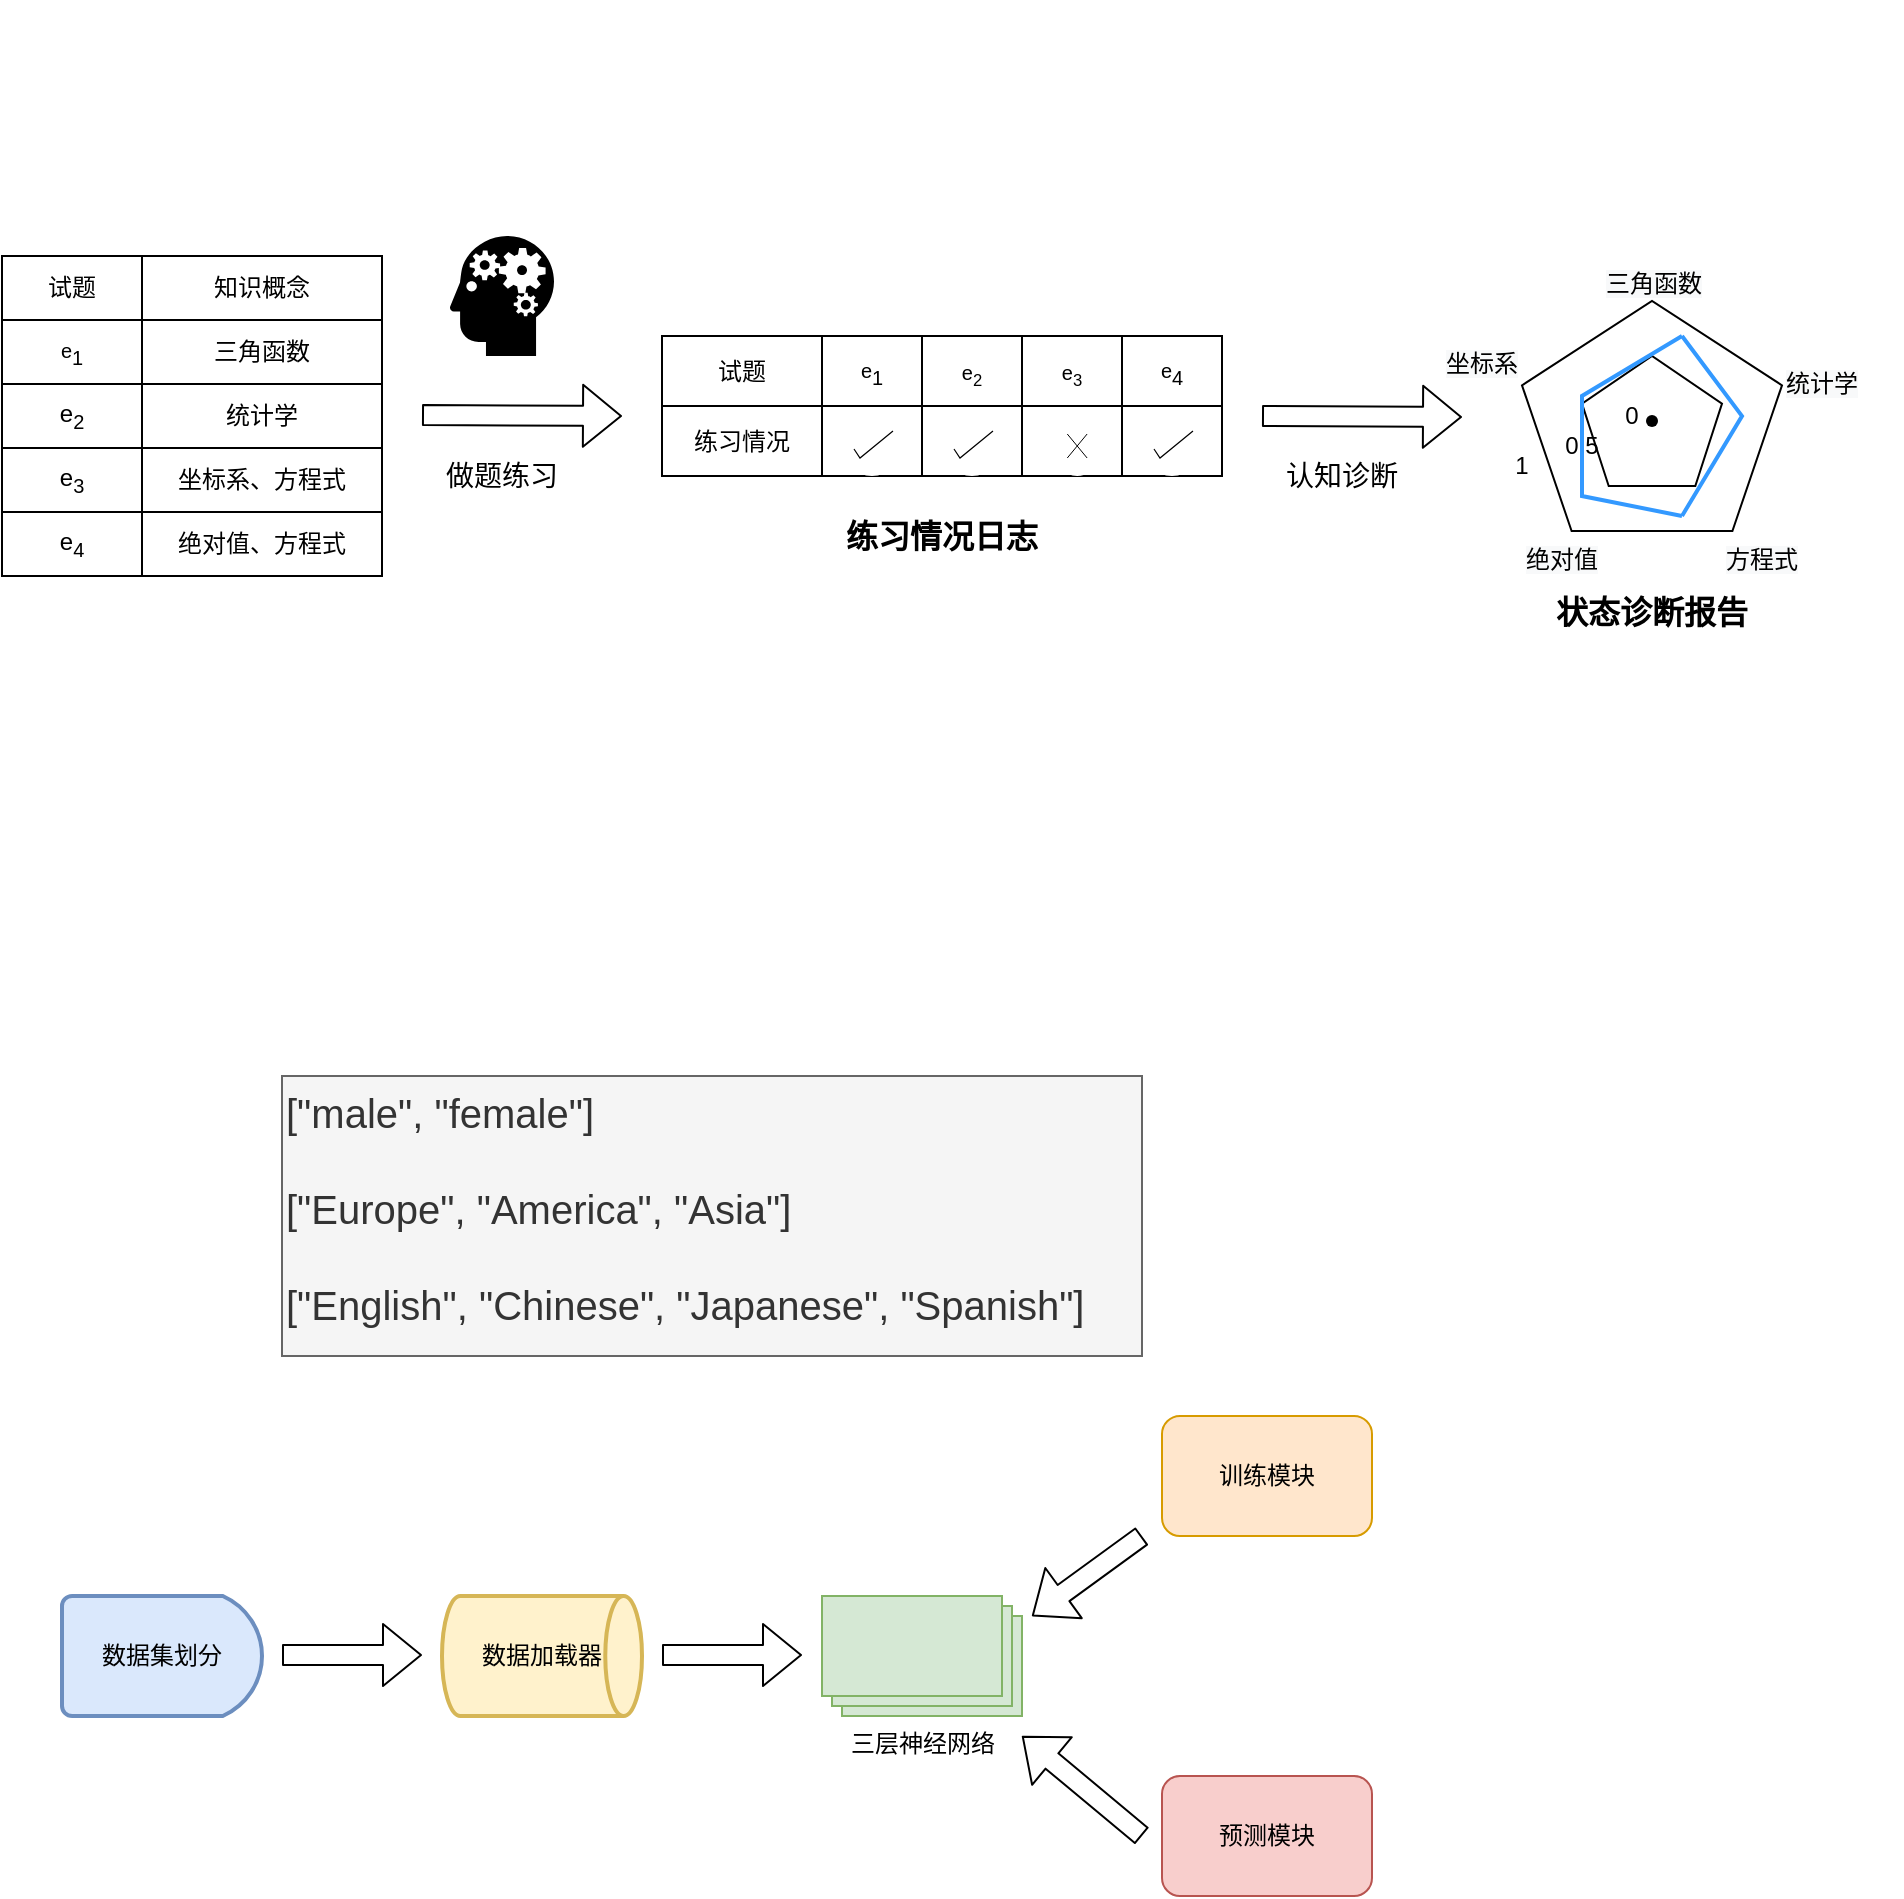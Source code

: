 <mxfile version="14.6.6" type="github">
  <diagram id="WIb8dC19WEZNupY6U4wO" name="Page-1">
    <mxGraphModel dx="1209" dy="749" grid="1" gridSize="10" guides="1" tooltips="1" connect="1" arrows="1" fold="1" page="1" pageScale="1" pageWidth="827" pageHeight="1169" math="0" shadow="0">
      <root>
        <mxCell id="0" />
        <mxCell id="1" parent="0" />
        <mxCell id="kRK_aA-54_VkBkXTAaHv-73" value="" style="whiteSpace=wrap;html=1;shape=mxgraph.basic.pentagon;strokeColor=#000000;fillColor=#FFFFFF;gradientColor=none;" parent="1" vertex="1">
          <mxGeometry x="850" y="412.5" width="130" height="115" as="geometry" />
        </mxCell>
        <mxCell id="kRK_aA-54_VkBkXTAaHv-6" value="" style="shape=table;html=1;whiteSpace=wrap;startSize=0;container=1;collapsible=0;childLayout=tableLayout;" parent="1" vertex="1">
          <mxGeometry x="90" y="390" width="190" height="160" as="geometry" />
        </mxCell>
        <mxCell id="kRK_aA-54_VkBkXTAaHv-7" value="" style="shape=partialRectangle;html=1;whiteSpace=wrap;collapsible=0;dropTarget=0;pointerEvents=0;fillColor=none;top=0;left=0;bottom=0;right=0;points=[[0,0.5],[1,0.5]];portConstraint=eastwest;" parent="kRK_aA-54_VkBkXTAaHv-6" vertex="1">
          <mxGeometry width="190" height="32" as="geometry" />
        </mxCell>
        <mxCell id="kRK_aA-54_VkBkXTAaHv-8" value="试题" style="shape=partialRectangle;html=1;whiteSpace=wrap;connectable=0;overflow=hidden;fillColor=none;top=0;left=0;bottom=0;right=0;" parent="kRK_aA-54_VkBkXTAaHv-7" vertex="1">
          <mxGeometry width="70" height="32" as="geometry" />
        </mxCell>
        <mxCell id="kRK_aA-54_VkBkXTAaHv-9" value="知识概念" style="shape=partialRectangle;html=1;whiteSpace=wrap;connectable=0;overflow=hidden;fillColor=none;top=0;left=0;bottom=0;right=0;" parent="kRK_aA-54_VkBkXTAaHv-7" vertex="1">
          <mxGeometry x="70" width="120" height="32" as="geometry" />
        </mxCell>
        <mxCell id="kRK_aA-54_VkBkXTAaHv-10" value="" style="shape=partialRectangle;html=1;whiteSpace=wrap;collapsible=0;dropTarget=0;pointerEvents=0;fillColor=none;top=0;left=0;bottom=0;right=0;points=[[0,0.5],[1,0.5]];portConstraint=eastwest;" parent="kRK_aA-54_VkBkXTAaHv-6" vertex="1">
          <mxGeometry y="32" width="190" height="32" as="geometry" />
        </mxCell>
        <mxCell id="kRK_aA-54_VkBkXTAaHv-11" value="&lt;span style=&quot;font-size: 10px&quot;&gt;e&lt;/span&gt;&lt;sub&gt;&lt;font style=&quot;font-size: 10px&quot;&gt;1&lt;/font&gt;&lt;/sub&gt;" style="shape=partialRectangle;html=1;whiteSpace=wrap;connectable=0;overflow=hidden;fillColor=none;top=0;left=0;bottom=0;right=0;" parent="kRK_aA-54_VkBkXTAaHv-10" vertex="1">
          <mxGeometry width="70" height="32" as="geometry" />
        </mxCell>
        <mxCell id="kRK_aA-54_VkBkXTAaHv-12" value="三角函数" style="shape=partialRectangle;html=1;whiteSpace=wrap;connectable=0;overflow=hidden;fillColor=none;top=0;left=0;bottom=0;right=0;" parent="kRK_aA-54_VkBkXTAaHv-10" vertex="1">
          <mxGeometry x="70" width="120" height="32" as="geometry" />
        </mxCell>
        <mxCell id="kRK_aA-54_VkBkXTAaHv-13" value="" style="shape=partialRectangle;html=1;whiteSpace=wrap;collapsible=0;dropTarget=0;pointerEvents=0;fillColor=none;top=0;left=0;bottom=0;right=0;points=[[0,0.5],[1,0.5]];portConstraint=eastwest;" parent="kRK_aA-54_VkBkXTAaHv-6" vertex="1">
          <mxGeometry y="64" width="190" height="32" as="geometry" />
        </mxCell>
        <mxCell id="kRK_aA-54_VkBkXTAaHv-14" value="e&lt;sub&gt;2&lt;/sub&gt;" style="shape=partialRectangle;html=1;whiteSpace=wrap;connectable=0;overflow=hidden;fillColor=none;top=0;left=0;bottom=0;right=0;" parent="kRK_aA-54_VkBkXTAaHv-13" vertex="1">
          <mxGeometry width="70" height="32" as="geometry" />
        </mxCell>
        <mxCell id="kRK_aA-54_VkBkXTAaHv-15" value="统计学" style="shape=partialRectangle;html=1;whiteSpace=wrap;connectable=0;overflow=hidden;fillColor=none;top=0;left=0;bottom=0;right=0;" parent="kRK_aA-54_VkBkXTAaHv-13" vertex="1">
          <mxGeometry x="70" width="120" height="32" as="geometry" />
        </mxCell>
        <mxCell id="kRK_aA-54_VkBkXTAaHv-16" value="" style="shape=partialRectangle;html=1;whiteSpace=wrap;collapsible=0;dropTarget=0;pointerEvents=0;fillColor=none;top=0;left=0;bottom=0;right=0;points=[[0,0.5],[1,0.5]];portConstraint=eastwest;" parent="kRK_aA-54_VkBkXTAaHv-6" vertex="1">
          <mxGeometry y="96" width="190" height="32" as="geometry" />
        </mxCell>
        <mxCell id="kRK_aA-54_VkBkXTAaHv-17" value="e&lt;sub&gt;3&lt;/sub&gt;" style="shape=partialRectangle;html=1;whiteSpace=wrap;connectable=0;overflow=hidden;fillColor=none;top=0;left=0;bottom=0;right=0;" parent="kRK_aA-54_VkBkXTAaHv-16" vertex="1">
          <mxGeometry width="70" height="32" as="geometry" />
        </mxCell>
        <mxCell id="kRK_aA-54_VkBkXTAaHv-18" value="坐标系、方程式" style="shape=partialRectangle;html=1;whiteSpace=wrap;connectable=0;overflow=hidden;fillColor=none;top=0;left=0;bottom=0;right=0;" parent="kRK_aA-54_VkBkXTAaHv-16" vertex="1">
          <mxGeometry x="70" width="120" height="32" as="geometry" />
        </mxCell>
        <mxCell id="kRK_aA-54_VkBkXTAaHv-19" value="" style="shape=partialRectangle;html=1;whiteSpace=wrap;collapsible=0;dropTarget=0;pointerEvents=0;fillColor=none;top=0;left=0;bottom=0;right=0;points=[[0,0.5],[1,0.5]];portConstraint=eastwest;" parent="kRK_aA-54_VkBkXTAaHv-6" vertex="1">
          <mxGeometry y="128" width="190" height="32" as="geometry" />
        </mxCell>
        <mxCell id="kRK_aA-54_VkBkXTAaHv-20" value="e&lt;sub&gt;4&lt;/sub&gt;" style="shape=partialRectangle;html=1;whiteSpace=wrap;connectable=0;overflow=hidden;fillColor=none;top=0;left=0;bottom=0;right=0;" parent="kRK_aA-54_VkBkXTAaHv-19" vertex="1">
          <mxGeometry width="70" height="32" as="geometry" />
        </mxCell>
        <mxCell id="kRK_aA-54_VkBkXTAaHv-21" value="绝对值、方程式" style="shape=partialRectangle;html=1;whiteSpace=wrap;connectable=0;overflow=hidden;fillColor=none;top=0;left=0;bottom=0;right=0;" parent="kRK_aA-54_VkBkXTAaHv-19" vertex="1">
          <mxGeometry x="70" width="120" height="32" as="geometry" />
        </mxCell>
        <mxCell id="kRK_aA-54_VkBkXTAaHv-45" value="" style="shape=flexArrow;endArrow=classic;html=1;" parent="1" edge="1">
          <mxGeometry width="50" height="50" relative="1" as="geometry">
            <mxPoint x="300" y="469.5" as="sourcePoint" />
            <mxPoint x="400" y="470" as="targetPoint" />
          </mxGeometry>
        </mxCell>
        <mxCell id="kRK_aA-54_VkBkXTAaHv-46" value="&lt;font style=&quot;font-size: 14px&quot;&gt;做题练习&lt;/font&gt;" style="text;html=1;strokeColor=none;fillColor=none;align=center;verticalAlign=middle;whiteSpace=wrap;rounded=0;" parent="1" vertex="1">
          <mxGeometry x="310" y="490" width="60" height="20" as="geometry" />
        </mxCell>
        <mxCell id="kRK_aA-54_VkBkXTAaHv-47" value="" style="shape=table;html=1;whiteSpace=wrap;startSize=0;container=1;collapsible=0;childLayout=tableLayout;" parent="1" vertex="1">
          <mxGeometry x="420" y="430" width="280" height="70" as="geometry" />
        </mxCell>
        <mxCell id="kRK_aA-54_VkBkXTAaHv-48" value="" style="shape=partialRectangle;html=1;whiteSpace=wrap;collapsible=0;dropTarget=0;pointerEvents=0;fillColor=none;top=0;left=0;bottom=0;right=0;points=[[0,0.5],[1,0.5]];portConstraint=eastwest;" parent="kRK_aA-54_VkBkXTAaHv-47" vertex="1">
          <mxGeometry width="280" height="35" as="geometry" />
        </mxCell>
        <mxCell id="kRK_aA-54_VkBkXTAaHv-49" value="试题" style="shape=partialRectangle;html=1;whiteSpace=wrap;connectable=0;overflow=hidden;fillColor=none;top=0;left=0;bottom=0;right=0;" parent="kRK_aA-54_VkBkXTAaHv-48" vertex="1">
          <mxGeometry width="80" height="35" as="geometry" />
        </mxCell>
        <mxCell id="kRK_aA-54_VkBkXTAaHv-50" value="&lt;span style=&quot;font-size: 10px&quot;&gt;e&lt;/span&gt;&lt;sub&gt;1&lt;/sub&gt;" style="shape=partialRectangle;html=1;whiteSpace=wrap;connectable=0;overflow=hidden;fillColor=none;top=0;left=0;bottom=0;right=0;" parent="kRK_aA-54_VkBkXTAaHv-48" vertex="1">
          <mxGeometry x="80" width="50" height="35" as="geometry" />
        </mxCell>
        <mxCell id="kRK_aA-54_VkBkXTAaHv-51" value="&lt;span style=&quot;font-size: 10px&quot;&gt;e&lt;sub&gt;2&lt;/sub&gt;&lt;/span&gt;" style="shape=partialRectangle;html=1;whiteSpace=wrap;connectable=0;overflow=hidden;fillColor=none;top=0;left=0;bottom=0;right=0;" parent="kRK_aA-54_VkBkXTAaHv-48" vertex="1">
          <mxGeometry x="130" width="50" height="35" as="geometry" />
        </mxCell>
        <mxCell id="kRK_aA-54_VkBkXTAaHv-52" value="&lt;span style=&quot;font-size: 10px&quot;&gt;e&lt;sub&gt;3&lt;/sub&gt;&lt;/span&gt;" style="shape=partialRectangle;html=1;whiteSpace=wrap;connectable=0;overflow=hidden;fillColor=none;top=0;left=0;bottom=0;right=0;" parent="kRK_aA-54_VkBkXTAaHv-48" vertex="1">
          <mxGeometry x="180" width="50" height="35" as="geometry" />
        </mxCell>
        <mxCell id="kRK_aA-54_VkBkXTAaHv-53" value="&lt;span style=&quot;font-size: 10px&quot;&gt;e&lt;/span&gt;&lt;sub&gt;4&lt;/sub&gt;" style="shape=partialRectangle;html=1;whiteSpace=wrap;connectable=0;overflow=hidden;fillColor=none;top=0;left=0;bottom=0;right=0;" parent="kRK_aA-54_VkBkXTAaHv-48" vertex="1">
          <mxGeometry x="230" width="50" height="35" as="geometry" />
        </mxCell>
        <mxCell id="kRK_aA-54_VkBkXTAaHv-54" value="" style="shape=partialRectangle;html=1;whiteSpace=wrap;collapsible=0;dropTarget=0;pointerEvents=0;fillColor=none;top=0;left=0;bottom=0;right=0;points=[[0,0.5],[1,0.5]];portConstraint=eastwest;" parent="kRK_aA-54_VkBkXTAaHv-47" vertex="1">
          <mxGeometry y="35" width="280" height="35" as="geometry" />
        </mxCell>
        <mxCell id="kRK_aA-54_VkBkXTAaHv-55" value="练习情况" style="shape=partialRectangle;html=1;whiteSpace=wrap;connectable=0;overflow=hidden;fillColor=none;top=0;left=0;bottom=0;right=0;" parent="kRK_aA-54_VkBkXTAaHv-54" vertex="1">
          <mxGeometry width="80" height="35" as="geometry" />
        </mxCell>
        <mxCell id="kRK_aA-54_VkBkXTAaHv-56" value="" style="shape=partialRectangle;html=1;whiteSpace=wrap;connectable=0;overflow=hidden;fillColor=none;top=0;left=0;bottom=0;right=0;" parent="kRK_aA-54_VkBkXTAaHv-54" vertex="1">
          <mxGeometry x="80" width="50" height="35" as="geometry" />
        </mxCell>
        <mxCell id="kRK_aA-54_VkBkXTAaHv-57" value="" style="shape=partialRectangle;html=1;whiteSpace=wrap;connectable=0;overflow=hidden;fillColor=none;top=0;left=0;bottom=0;right=0;" parent="kRK_aA-54_VkBkXTAaHv-54" vertex="1">
          <mxGeometry x="130" width="50" height="35" as="geometry" />
        </mxCell>
        <mxCell id="kRK_aA-54_VkBkXTAaHv-58" value="" style="shape=partialRectangle;html=1;whiteSpace=wrap;connectable=0;overflow=hidden;fillColor=none;top=0;left=0;bottom=0;right=0;" parent="kRK_aA-54_VkBkXTAaHv-54" vertex="1">
          <mxGeometry x="180" width="50" height="35" as="geometry" />
        </mxCell>
        <mxCell id="kRK_aA-54_VkBkXTAaHv-59" value="" style="shape=partialRectangle;html=1;whiteSpace=wrap;connectable=0;overflow=hidden;fillColor=none;top=0;left=0;bottom=0;right=0;" parent="kRK_aA-54_VkBkXTAaHv-54" vertex="1">
          <mxGeometry x="230" width="50" height="35" as="geometry" />
        </mxCell>
        <mxCell id="kRK_aA-54_VkBkXTAaHv-62" value="" style="shape=mxgraph.signs.healthcare.mental_health;html=1;pointerEvents=1;fillColor=#000000;strokeColor=none;verticalLabelPosition=bottom;verticalAlign=top;align=center;" parent="1" vertex="1">
          <mxGeometry x="314" y="380" width="52" height="60" as="geometry" />
        </mxCell>
        <mxCell id="kRK_aA-54_VkBkXTAaHv-65" value="" style="html=1;verticalLabelPosition=bottom;labelBackgroundColor=#ffffff;verticalAlign=top;shadow=0;dashed=0;strokeWidth=2;shape=mxgraph.ios7.misc.select;fillColor=#FFFFFF;" parent="1" vertex="1">
          <mxGeometry x="510" y="470" width="30" height="30" as="geometry" />
        </mxCell>
        <mxCell id="kRK_aA-54_VkBkXTAaHv-66" value="" style="html=1;verticalLabelPosition=bottom;labelBackgroundColor=#ffffff;verticalAlign=top;shadow=0;dashed=0;strokeWidth=2;shape=mxgraph.ios7.misc.remove;" parent="1" vertex="1">
          <mxGeometry x="610" y="470" width="30" height="30" as="geometry" />
        </mxCell>
        <mxCell id="kRK_aA-54_VkBkXTAaHv-67" value="" style="html=1;verticalLabelPosition=bottom;labelBackgroundColor=#ffffff;verticalAlign=top;shadow=0;dashed=0;strokeWidth=2;shape=mxgraph.ios7.misc.select;fillColor=#FFFFFF;" parent="1" vertex="1">
          <mxGeometry x="560" y="470" width="30" height="30" as="geometry" />
        </mxCell>
        <mxCell id="kRK_aA-54_VkBkXTAaHv-68" value="" style="html=1;verticalLabelPosition=bottom;labelBackgroundColor=#ffffff;verticalAlign=top;shadow=0;dashed=0;strokeWidth=2;shape=mxgraph.ios7.misc.select;fillColor=#FFFFFF;" parent="1" vertex="1">
          <mxGeometry x="660" y="470" width="30" height="30" as="geometry" />
        </mxCell>
        <mxCell id="kRK_aA-54_VkBkXTAaHv-69" value="&lt;font style=&quot;font-size: 16px&quot;&gt;&lt;b&gt;练习情况日志&lt;br&gt;&lt;/b&gt;&lt;/font&gt;" style="text;html=1;strokeColor=none;fillColor=none;align=center;verticalAlign=middle;whiteSpace=wrap;rounded=0;" parent="1" vertex="1">
          <mxGeometry x="510" y="520" width="100" height="20" as="geometry" />
        </mxCell>
        <mxCell id="kRK_aA-54_VkBkXTAaHv-70" value="" style="shape=flexArrow;endArrow=classic;html=1;" parent="1" edge="1">
          <mxGeometry width="50" height="50" relative="1" as="geometry">
            <mxPoint x="720" y="470" as="sourcePoint" />
            <mxPoint x="820" y="470.5" as="targetPoint" />
          </mxGeometry>
        </mxCell>
        <mxCell id="kRK_aA-54_VkBkXTAaHv-71" value="&lt;font style=&quot;font-size: 14px&quot;&gt;认知诊断&lt;/font&gt;" style="text;html=1;strokeColor=none;fillColor=none;align=center;verticalAlign=middle;whiteSpace=wrap;rounded=0;" parent="1" vertex="1">
          <mxGeometry x="730" y="490" width="60" height="20" as="geometry" />
        </mxCell>
        <mxCell id="kRK_aA-54_VkBkXTAaHv-74" value="&lt;span style=&quot;color: rgb(0, 0, 0); font-family: helvetica; font-size: 12px; font-style: normal; font-weight: 400; letter-spacing: normal; text-align: center; text-indent: 0px; text-transform: none; word-spacing: 0px; background-color: rgb(248, 249, 250); display: inline; float: none;&quot;&gt;三角函数&lt;/span&gt;" style="text;whiteSpace=wrap;html=1;" parent="1" vertex="1">
          <mxGeometry x="890" y="390" width="50" height="20" as="geometry" />
        </mxCell>
        <mxCell id="kRK_aA-54_VkBkXTAaHv-75" value="&lt;span style=&quot;color: rgb(0, 0, 0); font-family: helvetica; font-size: 12px; font-style: normal; font-weight: 400; letter-spacing: normal; text-align: center; text-indent: 0px; text-transform: none; word-spacing: 0px; background-color: rgb(248, 249, 250); display: inline; float: none;&quot;&gt;统计学&lt;/span&gt;" style="text;whiteSpace=wrap;html=1;" parent="1" vertex="1">
          <mxGeometry x="980" y="440" width="60" height="30" as="geometry" />
        </mxCell>
        <mxCell id="kRK_aA-54_VkBkXTAaHv-76" value="&lt;span style=&quot;color: rgb(0, 0, 0); font-family: helvetica; font-size: 12px; font-style: normal; font-weight: 400; letter-spacing: normal; text-align: center; text-indent: 0px; text-transform: none; word-spacing: 0px; background-color: rgb(248, 249, 250); display: inline; float: none;&quot;&gt;方程式&lt;/span&gt;" style="text;whiteSpace=wrap;html=1;" parent="1" vertex="1">
          <mxGeometry x="950" y="527.5" width="60" height="30" as="geometry" />
        </mxCell>
        <mxCell id="kRK_aA-54_VkBkXTAaHv-77" value="&lt;span style=&quot;color: rgb(0, 0, 0); font-family: helvetica; font-size: 12px; font-style: normal; font-weight: 400; letter-spacing: normal; text-align: center; text-indent: 0px; text-transform: none; word-spacing: 0px; background-color: rgb(248, 249, 250); display: inline; float: none;&quot;&gt;绝对值&lt;/span&gt;" style="text;whiteSpace=wrap;html=1;" parent="1" vertex="1">
          <mxGeometry x="850" y="527.5" width="60" height="30" as="geometry" />
        </mxCell>
        <mxCell id="kRK_aA-54_VkBkXTAaHv-78" value="&lt;span style=&quot;color: rgb(0, 0, 0); font-family: helvetica; font-size: 12px; font-style: normal; font-weight: 400; letter-spacing: normal; text-align: center; text-indent: 0px; text-transform: none; word-spacing: 0px; background-color: rgb(248, 249, 250); display: inline; float: none;&quot;&gt;坐标系&lt;/span&gt;" style="text;whiteSpace=wrap;html=1;" parent="1" vertex="1">
          <mxGeometry x="810" y="430" width="60" height="30" as="geometry" />
        </mxCell>
        <mxCell id="kRK_aA-54_VkBkXTAaHv-80" value="" style="whiteSpace=wrap;html=1;shape=mxgraph.basic.pentagon;strokeColor=#000000;fillColor=#FFFFFF;gradientColor=none;" parent="1" vertex="1">
          <mxGeometry x="880" y="440" width="70" height="65" as="geometry" />
        </mxCell>
        <mxCell id="kRK_aA-54_VkBkXTAaHv-81" value="0" style="text;html=1;strokeColor=none;fillColor=none;align=center;verticalAlign=middle;whiteSpace=wrap;rounded=0;" parent="1" vertex="1">
          <mxGeometry x="895" y="460" width="20" height="20" as="geometry" />
        </mxCell>
        <mxCell id="kRK_aA-54_VkBkXTAaHv-83" value="" style="shape=waypoint;sketch=0;size=6;pointerEvents=1;points=[];fillColor=none;resizable=0;rotatable=0;perimeter=centerPerimeter;snapToPoint=1;strokeColor=#000000;" parent="1" vertex="1">
          <mxGeometry x="895" y="452.5" width="40" height="40" as="geometry" />
        </mxCell>
        <mxCell id="kRK_aA-54_VkBkXTAaHv-84" value="0.5" style="text;html=1;strokeColor=none;fillColor=none;align=center;verticalAlign=middle;whiteSpace=wrap;rounded=0;" parent="1" vertex="1">
          <mxGeometry x="870" y="475" width="20" height="20" as="geometry" />
        </mxCell>
        <mxCell id="kRK_aA-54_VkBkXTAaHv-85" value="1" style="text;html=1;strokeColor=none;fillColor=none;align=center;verticalAlign=middle;whiteSpace=wrap;rounded=0;" parent="1" vertex="1">
          <mxGeometry x="840" y="485" width="20" height="20" as="geometry" />
        </mxCell>
        <mxCell id="kRK_aA-54_VkBkXTAaHv-92" style="rounded=0;orthogonalLoop=1;jettySize=auto;html=1;endArrow=none;endFill=0;strokeColor=#3399FF;strokeWidth=2;" parent="1" edge="1">
          <mxGeometry relative="1" as="geometry">
            <mxPoint x="930" y="430" as="targetPoint" />
            <mxPoint x="930" y="520" as="sourcePoint" />
            <Array as="points">
              <mxPoint x="960" y="470" />
            </Array>
          </mxGeometry>
        </mxCell>
        <mxCell id="kRK_aA-54_VkBkXTAaHv-90" style="edgeStyle=none;rounded=0;orthogonalLoop=1;jettySize=auto;html=1;exitX=1;exitY=1;exitDx=0;exitDy=0;" parent="1" edge="1">
          <mxGeometry relative="1" as="geometry">
            <mxPoint x="580" y="270" as="sourcePoint" />
            <mxPoint x="580" y="270" as="targetPoint" />
          </mxGeometry>
        </mxCell>
        <mxCell id="kRK_aA-54_VkBkXTAaHv-91" style="edgeStyle=none;rounded=0;orthogonalLoop=1;jettySize=auto;html=1;endArrow=none;endFill=0;strokeColor=#3399FF;strokeWidth=2;" parent="1" edge="1">
          <mxGeometry relative="1" as="geometry">
            <mxPoint x="930" y="520" as="sourcePoint" />
            <mxPoint x="930" y="430" as="targetPoint" />
            <Array as="points">
              <mxPoint x="880" y="510" />
              <mxPoint x="880" y="460" />
            </Array>
          </mxGeometry>
        </mxCell>
        <mxCell id="kRK_aA-54_VkBkXTAaHv-93" value="&lt;span style=&quot;font-size: 16px&quot;&gt;&lt;b&gt;状态诊断报告&lt;/b&gt;&lt;br&gt;&lt;/span&gt;" style="text;html=1;strokeColor=none;fillColor=none;align=center;verticalAlign=middle;whiteSpace=wrap;rounded=0;" parent="1" vertex="1">
          <mxGeometry x="865" y="557.5" width="100" height="20" as="geometry" />
        </mxCell>
        <mxCell id="kRK_aA-54_VkBkXTAaHv-94" value="&lt;font style=&quot;font-size: 20px&quot;&gt;[&quot;male&quot;, &quot;female&quot;]&lt;br&gt;&lt;br&gt;[&quot;Europe&quot;, &quot;America&quot;, &quot;Asia&quot;]&lt;br&gt;&lt;br&gt;[&quot;English&quot;, &quot;Chinese&quot;, &quot;Japanese&quot;, &quot;Spanish&quot;]&lt;/font&gt;" style="text;whiteSpace=wrap;html=1;fillColor=#f5f5f5;strokeColor=#666666;fontColor=#333333;" parent="1" vertex="1">
          <mxGeometry x="230" y="800" width="430" height="140" as="geometry" />
        </mxCell>
        <mxCell id="xwYrb8Y9w_a-tpGAEw4C-5" value="数据集划分" style="strokeWidth=2;html=1;shape=mxgraph.flowchart.delay;whiteSpace=wrap;fillColor=#dae8fc;strokeColor=#6c8ebf;" vertex="1" parent="1">
          <mxGeometry x="120" y="1060" width="100" height="60" as="geometry" />
        </mxCell>
        <mxCell id="xwYrb8Y9w_a-tpGAEw4C-6" value="数据加载器" style="strokeWidth=2;html=1;shape=mxgraph.flowchart.direct_data;whiteSpace=wrap;fillColor=#fff2cc;strokeColor=#d6b656;" vertex="1" parent="1">
          <mxGeometry x="310" y="1060" width="100" height="60" as="geometry" />
        </mxCell>
        <mxCell id="xwYrb8Y9w_a-tpGAEw4C-7" value="" style="shape=flexArrow;endArrow=classic;html=1;" edge="1" parent="1">
          <mxGeometry width="50" height="50" relative="1" as="geometry">
            <mxPoint x="230" y="1089.5" as="sourcePoint" />
            <mxPoint x="300" y="1089.5" as="targetPoint" />
          </mxGeometry>
        </mxCell>
        <mxCell id="xwYrb8Y9w_a-tpGAEw4C-8" value="三层神经网络" style="verticalLabelPosition=bottom;verticalAlign=top;html=1;shape=mxgraph.basic.layered_rect;dx=10;outlineConnect=0;fillColor=#d5e8d4;strokeColor=#82b366;" vertex="1" parent="1">
          <mxGeometry x="500" y="1060" width="100" height="60" as="geometry" />
        </mxCell>
        <mxCell id="xwYrb8Y9w_a-tpGAEw4C-9" value="训练模块" style="rounded=1;whiteSpace=wrap;html=1;fillColor=#ffe6cc;strokeColor=#d79b00;" vertex="1" parent="1">
          <mxGeometry x="670" y="970" width="105" height="60" as="geometry" />
        </mxCell>
        <mxCell id="xwYrb8Y9w_a-tpGAEw4C-10" value="预测模块" style="rounded=1;whiteSpace=wrap;html=1;fillColor=#f8cecc;strokeColor=#b85450;" vertex="1" parent="1">
          <mxGeometry x="670" y="1150" width="105" height="60" as="geometry" />
        </mxCell>
        <mxCell id="xwYrb8Y9w_a-tpGAEw4C-12" value="" style="shape=flexArrow;endArrow=classic;html=1;" edge="1" parent="1">
          <mxGeometry width="50" height="50" relative="1" as="geometry">
            <mxPoint x="420" y="1089.5" as="sourcePoint" />
            <mxPoint x="490" y="1089.5" as="targetPoint" />
          </mxGeometry>
        </mxCell>
        <mxCell id="xwYrb8Y9w_a-tpGAEw4C-15" value="" style="shape=flexArrow;endArrow=classic;html=1;" edge="1" parent="1">
          <mxGeometry width="50" height="50" relative="1" as="geometry">
            <mxPoint x="660" y="1030" as="sourcePoint" />
            <mxPoint x="605" y="1070" as="targetPoint" />
          </mxGeometry>
        </mxCell>
        <mxCell id="xwYrb8Y9w_a-tpGAEw4C-16" value="" style="shape=flexArrow;endArrow=classic;html=1;" edge="1" parent="1">
          <mxGeometry width="50" height="50" relative="1" as="geometry">
            <mxPoint x="660" y="1180" as="sourcePoint" />
            <mxPoint x="600" y="1130" as="targetPoint" />
          </mxGeometry>
        </mxCell>
      </root>
    </mxGraphModel>
  </diagram>
</mxfile>

